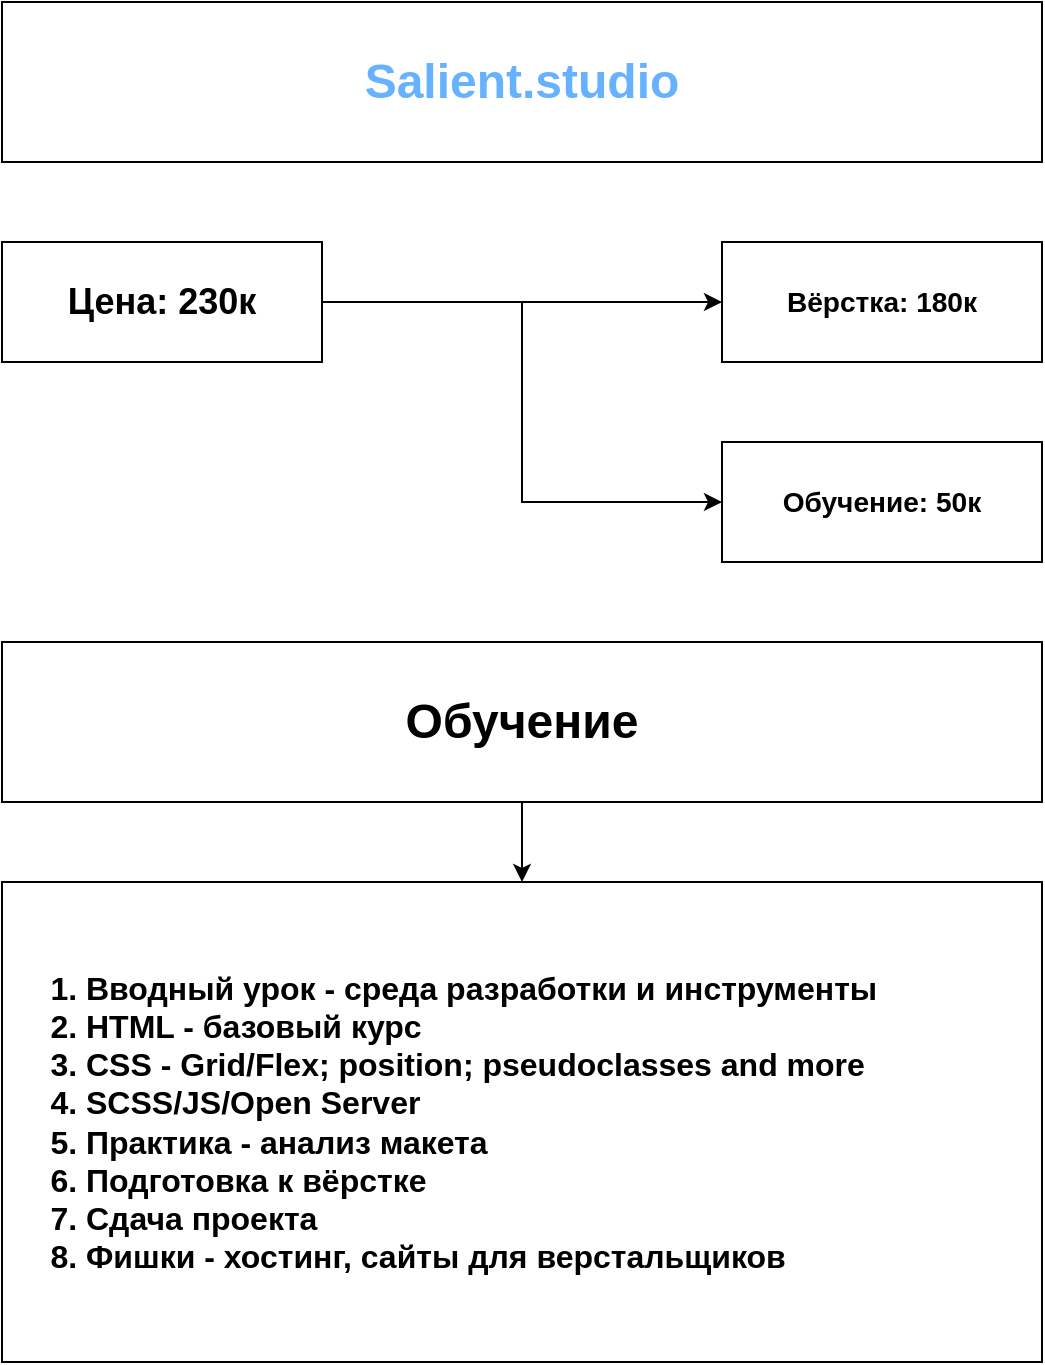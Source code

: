 <mxfile version="24.1.0" type="github">
  <diagram name="Страница — 1" id="RJ2conK7CAWFXqOHON7l">
    <mxGraphModel dx="1290" dy="743" grid="1" gridSize="10" guides="1" tooltips="1" connect="1" arrows="1" fold="1" page="1" pageScale="1" pageWidth="827" pageHeight="1169" math="0" shadow="0">
      <root>
        <mxCell id="0" />
        <mxCell id="1" parent="0" />
        <mxCell id="csdSFFo0uUrRS4vlLX9V-2" value="&lt;h1&gt;&lt;font color=&quot;#66b2ff&quot;&gt;Salient.studio&lt;/font&gt;&lt;/h1&gt;" style="rounded=0;whiteSpace=wrap;html=1;strokeColor=default;" vertex="1" parent="1">
          <mxGeometry x="160" y="40" width="520" height="80" as="geometry" />
        </mxCell>
        <mxCell id="csdSFFo0uUrRS4vlLX9V-5" style="edgeStyle=orthogonalEdgeStyle;rounded=0;orthogonalLoop=1;jettySize=auto;html=1;entryX=0;entryY=0.5;entryDx=0;entryDy=0;" edge="1" parent="1" source="csdSFFo0uUrRS4vlLX9V-3" target="csdSFFo0uUrRS4vlLX9V-6">
          <mxGeometry relative="1" as="geometry">
            <mxPoint x="440.0" y="190" as="targetPoint" />
          </mxGeometry>
        </mxCell>
        <mxCell id="csdSFFo0uUrRS4vlLX9V-8" style="edgeStyle=orthogonalEdgeStyle;rounded=0;orthogonalLoop=1;jettySize=auto;html=1;entryX=0;entryY=0.5;entryDx=0;entryDy=0;" edge="1" parent="1" source="csdSFFo0uUrRS4vlLX9V-3" target="csdSFFo0uUrRS4vlLX9V-7">
          <mxGeometry relative="1" as="geometry" />
        </mxCell>
        <mxCell id="csdSFFo0uUrRS4vlLX9V-3" value="&lt;h2&gt;Цена: 230к&lt;/h2&gt;" style="rounded=0;whiteSpace=wrap;html=1;" vertex="1" parent="1">
          <mxGeometry x="160" y="160" width="160" height="60" as="geometry" />
        </mxCell>
        <mxCell id="csdSFFo0uUrRS4vlLX9V-6" value="&lt;h3&gt;Вёрстка: 180к&lt;/h3&gt;" style="rounded=0;whiteSpace=wrap;html=1;" vertex="1" parent="1">
          <mxGeometry x="520" y="160" width="160" height="60" as="geometry" />
        </mxCell>
        <mxCell id="csdSFFo0uUrRS4vlLX9V-7" value="&lt;h3&gt;Обучение: 50к&lt;/h3&gt;" style="rounded=0;whiteSpace=wrap;html=1;" vertex="1" parent="1">
          <mxGeometry x="520" y="260" width="160" height="60" as="geometry" />
        </mxCell>
        <mxCell id="csdSFFo0uUrRS4vlLX9V-11" style="edgeStyle=orthogonalEdgeStyle;rounded=0;orthogonalLoop=1;jettySize=auto;html=1;entryX=0.5;entryY=0;entryDx=0;entryDy=0;" edge="1" parent="1" source="csdSFFo0uUrRS4vlLX9V-9" target="csdSFFo0uUrRS4vlLX9V-10">
          <mxGeometry relative="1" as="geometry" />
        </mxCell>
        <mxCell id="csdSFFo0uUrRS4vlLX9V-9" value="&lt;h1&gt;Обучение&lt;/h1&gt;" style="rounded=0;whiteSpace=wrap;html=1;" vertex="1" parent="1">
          <mxGeometry x="160" y="360" width="520" height="80" as="geometry" />
        </mxCell>
        <mxCell id="csdSFFo0uUrRS4vlLX9V-10" value="&lt;h3 style=&quot;font-size: 16px;&quot;&gt;&lt;ol&gt;&lt;li&gt;Вводный урок - среда разработки и инструменты&lt;/li&gt;&lt;li&gt;HTML - базовый курс&lt;/li&gt;&lt;li&gt;CSS - Grid/Flex; position; pseudoclasses and more&lt;/li&gt;&lt;li&gt;SCSS/JS/Open Server&lt;/li&gt;&lt;li&gt;Практика - анализ макета&lt;/li&gt;&lt;li&gt;Подготовка к вёрстке&amp;nbsp;&lt;/li&gt;&lt;li&gt;Сдача проекта&lt;/li&gt;&lt;li&gt;Фишки - хостинг, сайты для верстальщиков&lt;/li&gt;&lt;/ol&gt;&lt;/h3&gt;" style="rounded=0;whiteSpace=wrap;html=1;align=left;" vertex="1" parent="1">
          <mxGeometry x="160" y="480" width="520" height="240" as="geometry" />
        </mxCell>
      </root>
    </mxGraphModel>
  </diagram>
</mxfile>
